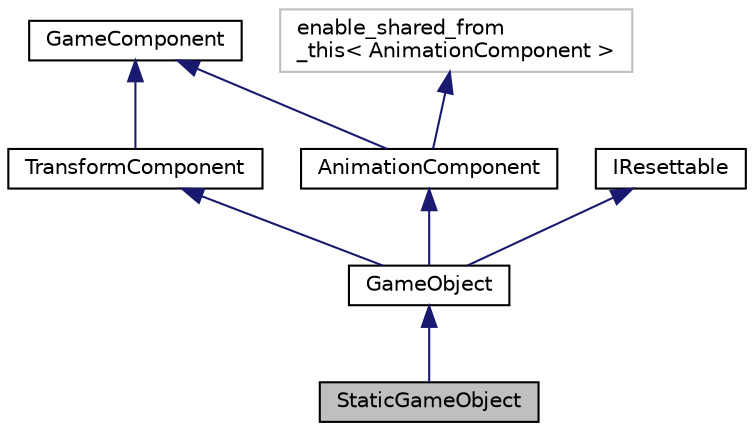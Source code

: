digraph "StaticGameObject"
{
 // LATEX_PDF_SIZE
  edge [fontname="Helvetica",fontsize="10",labelfontname="Helvetica",labelfontsize="10"];
  node [fontname="Helvetica",fontsize="10",shape=record];
  Node1 [label="StaticGameObject",height=0.2,width=0.4,color="black", fillcolor="grey75", style="filled", fontcolor="black",tooltip="Base class for static game objects like dots and fruits."];
  Node2 -> Node1 [dir="back",color="midnightblue",fontsize="10",style="solid"];
  Node2 [label="GameObject",height=0.2,width=0.4,color="black", fillcolor="white", style="filled",URL="$classGameObject.html",tooltip=" "];
  Node3 -> Node2 [dir="back",color="midnightblue",fontsize="10",style="solid"];
  Node3 [label="TransformComponent",height=0.2,width=0.4,color="black", fillcolor="white", style="filled",URL="$classTransformComponent.html",tooltip=" "];
  Node4 -> Node3 [dir="back",color="midnightblue",fontsize="10",style="solid"];
  Node4 [label="GameComponent",height=0.2,width=0.4,color="black", fillcolor="white", style="filled",URL="$classGameComponent.html",tooltip=" "];
  Node5 -> Node2 [dir="back",color="midnightblue",fontsize="10",style="solid"];
  Node5 [label="AnimationComponent",height=0.2,width=0.4,color="black", fillcolor="white", style="filled",URL="$classAnimationComponent.html",tooltip="The model for the animation component, which is responsible for handling the animation of sprites and..."];
  Node4 -> Node5 [dir="back",color="midnightblue",fontsize="10",style="solid"];
  Node6 -> Node5 [dir="back",color="midnightblue",fontsize="10",style="solid"];
  Node6 [label="enable_shared_from\l_this\< AnimationComponent \>",height=0.2,width=0.4,color="grey75", fillcolor="white", style="filled",tooltip=" "];
  Node7 -> Node2 [dir="back",color="midnightblue",fontsize="10",style="solid"];
  Node7 [label="IResettable",height=0.2,width=0.4,color="black", fillcolor="white", style="filled",URL="$classIResettable.html",tooltip="The IResettable interface, which is implemented by classes that need to be reset when the game is res..."];
}
